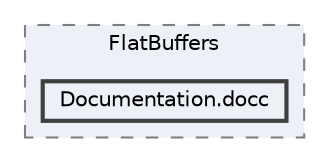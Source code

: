 digraph "flatbuffers/swift/Sources/FlatBuffers/Documentation.docc"
{
 // LATEX_PDF_SIZE
  bgcolor="transparent";
  edge [fontname=Helvetica,fontsize=10,labelfontname=Helvetica,labelfontsize=10];
  node [fontname=Helvetica,fontsize=10,shape=box,height=0.2,width=0.4];
  compound=true
  subgraph clusterdir_dc6d5acc63451ff677b4b80e65044a05 {
    graph [ bgcolor="#edf0f7", pencolor="grey50", label="FlatBuffers", fontname=Helvetica,fontsize=10 style="filled,dashed", URL="dir_dc6d5acc63451ff677b4b80e65044a05.html",tooltip=""]
  dir_02dbaa00ac727d36cc8a0b2977c88880 [label="Documentation.docc", fillcolor="#edf0f7", color="grey25", style="filled,bold", URL="dir_02dbaa00ac727d36cc8a0b2977c88880.html",tooltip=""];
  }
}
